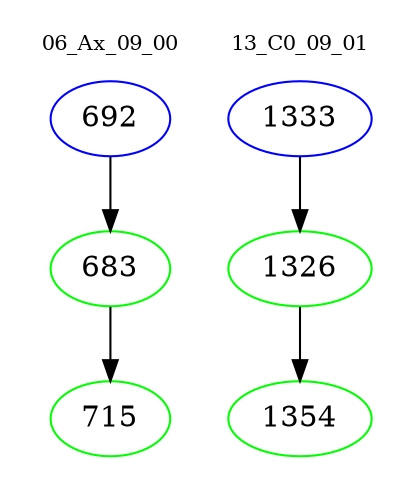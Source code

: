 digraph{
subgraph cluster_0 {
color = white
label = "06_Ax_09_00";
fontsize=10;
T0_692 [label="692", color="blue"]
T0_692 -> T0_683 [color="black"]
T0_683 [label="683", color="green"]
T0_683 -> T0_715 [color="black"]
T0_715 [label="715", color="green"]
}
subgraph cluster_1 {
color = white
label = "13_C0_09_01";
fontsize=10;
T1_1333 [label="1333", color="blue"]
T1_1333 -> T1_1326 [color="black"]
T1_1326 [label="1326", color="green"]
T1_1326 -> T1_1354 [color="black"]
T1_1354 [label="1354", color="green"]
}
}
